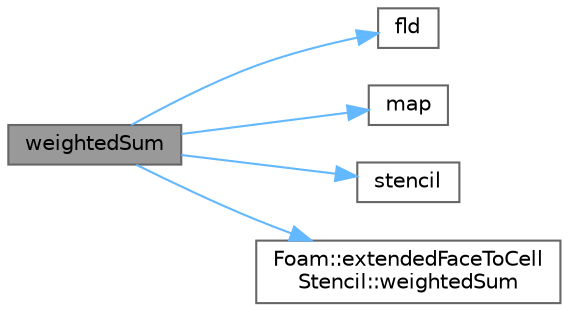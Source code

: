 digraph "weightedSum"
{
 // LATEX_PDF_SIZE
  bgcolor="transparent";
  edge [fontname=Helvetica,fontsize=10,labelfontname=Helvetica,labelfontsize=10];
  node [fontname=Helvetica,fontsize=10,shape=box,height=0.2,width=0.4];
  rankdir="LR";
  Node1 [id="Node000001",label="weightedSum",height=0.2,width=0.4,color="gray40", fillcolor="grey60", style="filled", fontcolor="black",tooltip=" "];
  Node1 -> Node2 [id="edge1_Node000001_Node000002",color="steelblue1",style="solid",tooltip=" "];
  Node2 [id="Node000002",label="fld",height=0.2,width=0.4,color="grey40", fillcolor="white", style="filled",URL="$checkFaMesh_2faMeshWriteVTK_8H.html#a84170cc7d8eb5006696cb3dd274bf8d2",tooltip=" "];
  Node1 -> Node3 [id="edge2_Node000001_Node000003",color="steelblue1",style="solid",tooltip=" "];
  Node3 [id="Node000003",label="map",height=0.2,width=0.4,color="grey40", fillcolor="white", style="filled",URL="$classFoam_1_1extendedCentredFaceToCellStencil.html#a7e043bf3e2195cf61ff8ad0fbbd8d23d",tooltip=" "];
  Node1 -> Node4 [id="edge3_Node000001_Node000004",color="steelblue1",style="solid",tooltip=" "];
  Node4 [id="Node000004",label="stencil",height=0.2,width=0.4,color="grey40", fillcolor="white", style="filled",URL="$classFoam_1_1extendedCentredFaceToCellStencil.html#a9e856f70a048e2497460a4304a6a31cc",tooltip=" "];
  Node1 -> Node5 [id="edge4_Node000001_Node000005",color="steelblue1",style="solid",tooltip=" "];
  Node5 [id="Node000005",label="Foam::extendedFaceToCell\lStencil::weightedSum",height=0.2,width=0.4,color="grey40", fillcolor="white", style="filled",URL="$classFoam_1_1extendedFaceToCellStencil.html#a66dc8db9d07ea1295ce7562df8951646",tooltip=" "];
}
